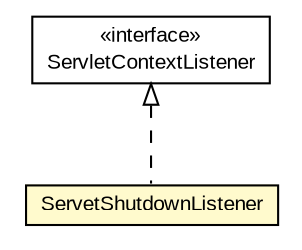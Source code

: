 #!/usr/local/bin/dot
#
# Class diagram 
# Generated by UMLGraph version R5_6-24-gf6e263 (http://www.umlgraph.org/)
#

digraph G {
	edge [fontname="arial",fontsize=10,labelfontname="arial",labelfontsize=10];
	node [fontname="arial",fontsize=10,shape=plaintext];
	nodesep=0.25;
	ranksep=0.5;
	// org.miloss.fgsms.agentcore.servlets.ServetShutdownListener
	c848 [label=<<table title="org.miloss.fgsms.agentcore.servlets.ServetShutdownListener" border="0" cellborder="1" cellspacing="0" cellpadding="2" port="p" bgcolor="lemonChiffon" href="./ServetShutdownListener.html">
		<tr><td><table border="0" cellspacing="0" cellpadding="1">
<tr><td align="center" balign="center"> ServetShutdownListener </td></tr>
		</table></td></tr>
		</table>>, URL="./ServetShutdownListener.html", fontname="arial", fontcolor="black", fontsize=10.0];
	//org.miloss.fgsms.agentcore.servlets.ServetShutdownListener implements javax.servlet.ServletContextListener
	c850:p -> c848:p [dir=back,arrowtail=empty,style=dashed];
	// javax.servlet.ServletContextListener
	c850 [label=<<table title="javax.servlet.ServletContextListener" border="0" cellborder="1" cellspacing="0" cellpadding="2" port="p" href="http://java.sun.com/j2se/1.4.2/docs/api/javax/servlet/ServletContextListener.html">
		<tr><td><table border="0" cellspacing="0" cellpadding="1">
<tr><td align="center" balign="center"> &#171;interface&#187; </td></tr>
<tr><td align="center" balign="center"> ServletContextListener </td></tr>
		</table></td></tr>
		</table>>, URL="http://java.sun.com/j2se/1.4.2/docs/api/javax/servlet/ServletContextListener.html", fontname="arial", fontcolor="black", fontsize=10.0];
}

